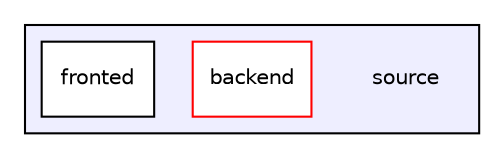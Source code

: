 digraph "source" {
  compound=true
  node [ fontsize="10", fontname="Helvetica"];
  edge [ labelfontsize="10", labelfontname="Helvetica"];
  subgraph clusterdir_b2f33c71d4aa5e7af42a1ca61ff5af1b {
    graph [ bgcolor="#eeeeff", pencolor="black", label="" URL="dir_b2f33c71d4aa5e7af42a1ca61ff5af1b.html"];
    dir_b2f33c71d4aa5e7af42a1ca61ff5af1b [shape=plaintext label="source"];
  dir_ef7df1fa36d382fb267f3982db7163f7 [shape=box label="backend" fillcolor="white" style="filled" color="red" URL="dir_ef7df1fa36d382fb267f3982db7163f7.html"];
  dir_ef41927654aba4591fee1d0132537404 [shape=box label="fronted" fillcolor="white" style="filled" URL="dir_ef41927654aba4591fee1d0132537404.html"];
  }
}
